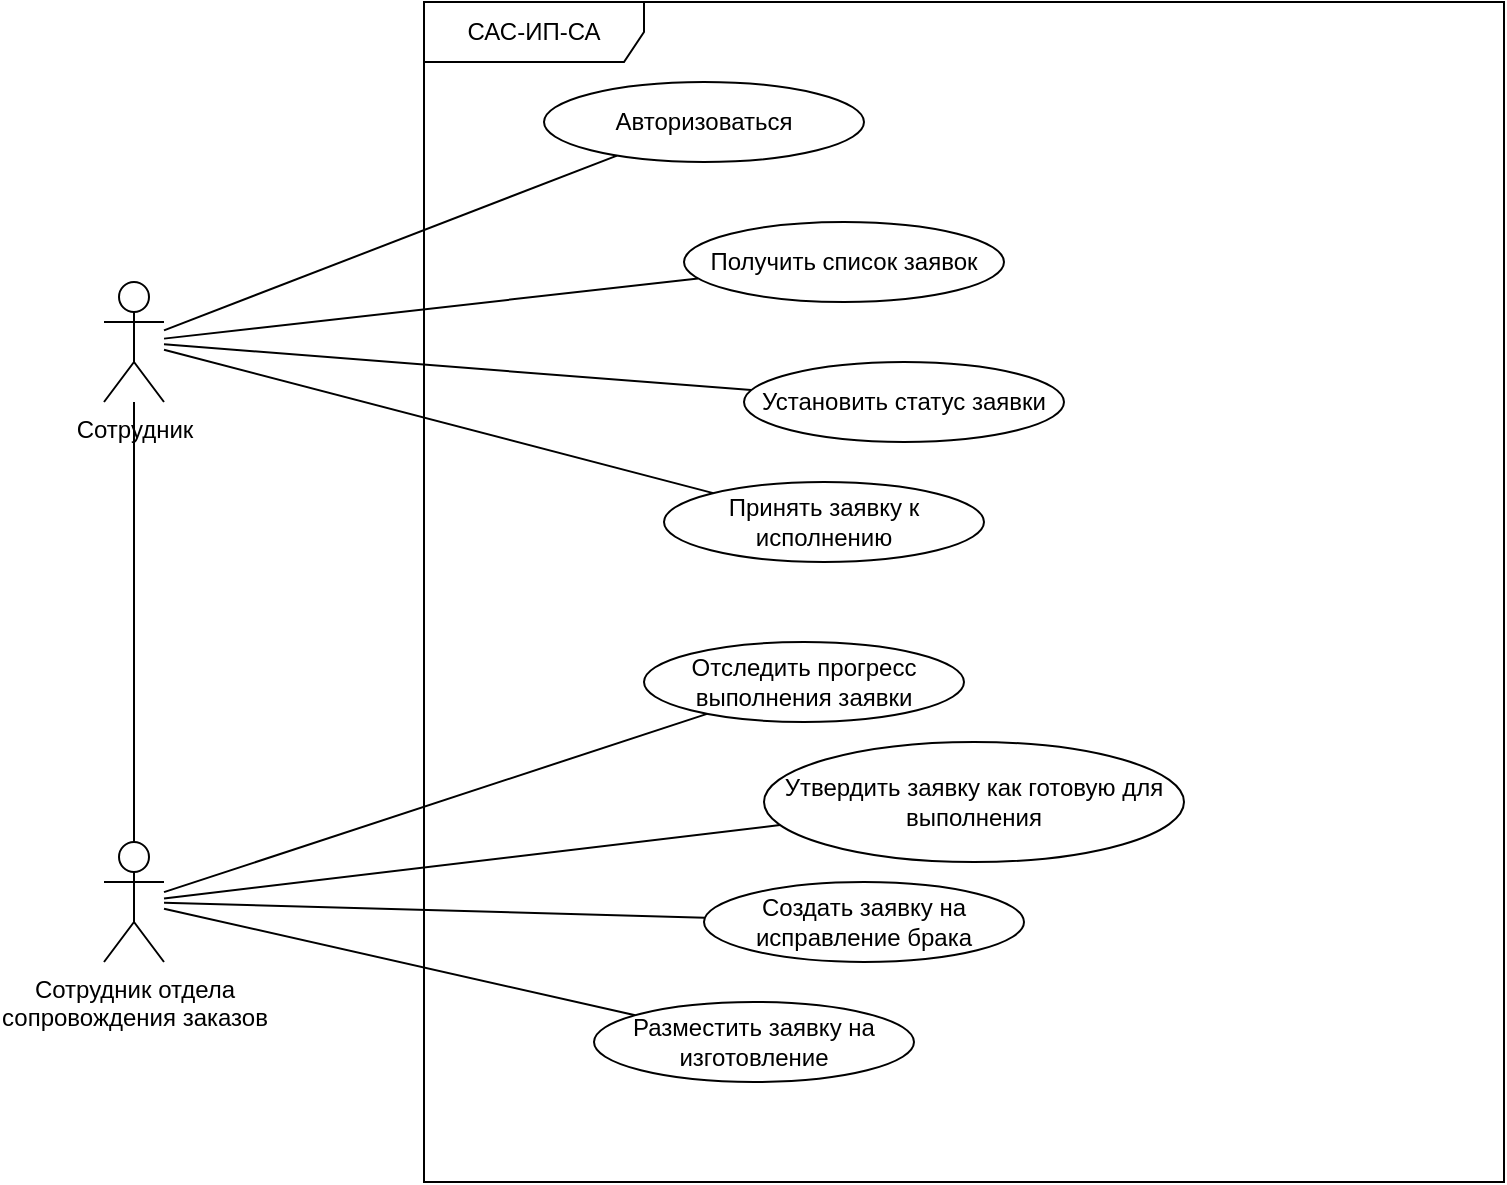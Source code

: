 <mxfile version="20.8.16" type="device"><diagram name="Page-1" id="F3cg91ZL75x8jwoGA1GF"><mxGraphModel dx="1036" dy="606" grid="1" gridSize="10" guides="1" tooltips="1" connect="1" arrows="1" fold="1" page="1" pageScale="1" pageWidth="850" pageHeight="1100" math="0" shadow="0"><root><mxCell id="0"/><mxCell id="1" parent="0"/><mxCell id="Gp7XhG_uB3fxC3xtaJcA-3" value="САС-ИП-СА" style="shape=umlFrame;whiteSpace=wrap;html=1;width=110;height=30;" vertex="1" parent="1"><mxGeometry x="260" y="180" width="540" height="590" as="geometry"/></mxCell><mxCell id="Gp7XhG_uB3fxC3xtaJcA-5" style="rounded=0;orthogonalLoop=1;jettySize=auto;html=1;endArrow=none;endFill=0;" edge="1" parent="1" source="Gp7XhG_uB3fxC3xtaJcA-1" target="Gp7XhG_uB3fxC3xtaJcA-2"><mxGeometry relative="1" as="geometry"/></mxCell><mxCell id="Gp7XhG_uB3fxC3xtaJcA-10" style="edgeStyle=none;rounded=0;orthogonalLoop=1;jettySize=auto;html=1;endArrow=none;endFill=0;" edge="1" parent="1" source="Gp7XhG_uB3fxC3xtaJcA-1" target="Gp7XhG_uB3fxC3xtaJcA-9"><mxGeometry relative="1" as="geometry"/></mxCell><mxCell id="Gp7XhG_uB3fxC3xtaJcA-11" style="edgeStyle=none;rounded=0;orthogonalLoop=1;jettySize=auto;html=1;endArrow=none;endFill=0;" edge="1" parent="1" source="Gp7XhG_uB3fxC3xtaJcA-15" target="Gp7XhG_uB3fxC3xtaJcA-4"><mxGeometry relative="1" as="geometry"/></mxCell><mxCell id="Gp7XhG_uB3fxC3xtaJcA-12" style="edgeStyle=none;rounded=0;orthogonalLoop=1;jettySize=auto;html=1;endArrow=none;endFill=0;" edge="1" parent="1" source="Gp7XhG_uB3fxC3xtaJcA-1" target="Gp7XhG_uB3fxC3xtaJcA-6"><mxGeometry relative="1" as="geometry"/></mxCell><mxCell id="Gp7XhG_uB3fxC3xtaJcA-13" style="edgeStyle=none;rounded=0;orthogonalLoop=1;jettySize=auto;html=1;endArrow=none;endFill=0;" edge="1" parent="1" source="Gp7XhG_uB3fxC3xtaJcA-15" target="Gp7XhG_uB3fxC3xtaJcA-7"><mxGeometry relative="1" as="geometry"/></mxCell><mxCell id="Gp7XhG_uB3fxC3xtaJcA-14" style="edgeStyle=none;rounded=0;orthogonalLoop=1;jettySize=auto;html=1;endArrow=none;endFill=0;" edge="1" parent="1" source="Gp7XhG_uB3fxC3xtaJcA-1" target="Gp7XhG_uB3fxC3xtaJcA-8"><mxGeometry relative="1" as="geometry"/></mxCell><mxCell id="Gp7XhG_uB3fxC3xtaJcA-1" value="Сотрудник" style="shape=umlActor;verticalLabelPosition=bottom;verticalAlign=top;html=1;" vertex="1" parent="1"><mxGeometry x="100" y="320" width="30" height="60" as="geometry"/></mxCell><mxCell id="Gp7XhG_uB3fxC3xtaJcA-2" value="Авторизоваться" style="ellipse;whiteSpace=wrap;html=1;" vertex="1" parent="1"><mxGeometry x="320" y="220" width="160" height="40" as="geometry"/></mxCell><mxCell id="Gp7XhG_uB3fxC3xtaJcA-4" value="Разместить заявку на изготовление" style="ellipse;whiteSpace=wrap;html=1;" vertex="1" parent="1"><mxGeometry x="345" y="680" width="160" height="40" as="geometry"/></mxCell><mxCell id="Gp7XhG_uB3fxC3xtaJcA-6" value="Установить статус заявки" style="ellipse;whiteSpace=wrap;html=1;" vertex="1" parent="1"><mxGeometry x="420" y="360" width="160" height="40" as="geometry"/></mxCell><mxCell id="Gp7XhG_uB3fxC3xtaJcA-7" value="Утвердить заявку как готовую для выполнения" style="ellipse;whiteSpace=wrap;html=1;" vertex="1" parent="1"><mxGeometry x="430" y="550" width="210" height="60" as="geometry"/></mxCell><mxCell id="Gp7XhG_uB3fxC3xtaJcA-8" value="Принять заявку к исполнению" style="ellipse;whiteSpace=wrap;html=1;" vertex="1" parent="1"><mxGeometry x="380" y="420" width="160" height="40" as="geometry"/></mxCell><mxCell id="Gp7XhG_uB3fxC3xtaJcA-9" value="Получить список заявок" style="ellipse;whiteSpace=wrap;html=1;" vertex="1" parent="1"><mxGeometry x="390" y="290" width="160" height="40" as="geometry"/></mxCell><mxCell id="Gp7XhG_uB3fxC3xtaJcA-21" style="edgeStyle=none;rounded=0;orthogonalLoop=1;jettySize=auto;html=1;endArrow=none;endFill=0;" edge="1" parent="1" source="Gp7XhG_uB3fxC3xtaJcA-15" target="Gp7XhG_uB3fxC3xtaJcA-1"><mxGeometry relative="1" as="geometry"><mxPoint x="120" y="390" as="targetPoint"/></mxGeometry></mxCell><mxCell id="Gp7XhG_uB3fxC3xtaJcA-23" style="edgeStyle=none;rounded=0;orthogonalLoop=1;jettySize=auto;html=1;endArrow=none;endFill=0;" edge="1" parent="1" source="Gp7XhG_uB3fxC3xtaJcA-15" target="Gp7XhG_uB3fxC3xtaJcA-22"><mxGeometry relative="1" as="geometry"/></mxCell><mxCell id="Gp7XhG_uB3fxC3xtaJcA-15" value="Сотрудник отдела&lt;br&gt;сопровождения заказов" style="shape=umlActor;verticalLabelPosition=bottom;verticalAlign=top;html=1;" vertex="1" parent="1"><mxGeometry x="100" y="600" width="30" height="60" as="geometry"/></mxCell><mxCell id="Gp7XhG_uB3fxC3xtaJcA-20" style="edgeStyle=none;rounded=0;orthogonalLoop=1;jettySize=auto;html=1;endArrow=none;endFill=0;" edge="1" parent="1" source="Gp7XhG_uB3fxC3xtaJcA-16" target="Gp7XhG_uB3fxC3xtaJcA-15"><mxGeometry relative="1" as="geometry"/></mxCell><mxCell id="Gp7XhG_uB3fxC3xtaJcA-16" value="Создать заявку на исправление брака" style="ellipse;whiteSpace=wrap;html=1;" vertex="1" parent="1"><mxGeometry x="400" y="620" width="160" height="40" as="geometry"/></mxCell><mxCell id="Gp7XhG_uB3fxC3xtaJcA-22" value="Отследить прогресс выполнения заявки" style="ellipse;whiteSpace=wrap;html=1;" vertex="1" parent="1"><mxGeometry x="370" y="500" width="160" height="40" as="geometry"/></mxCell></root></mxGraphModel></diagram></mxfile>